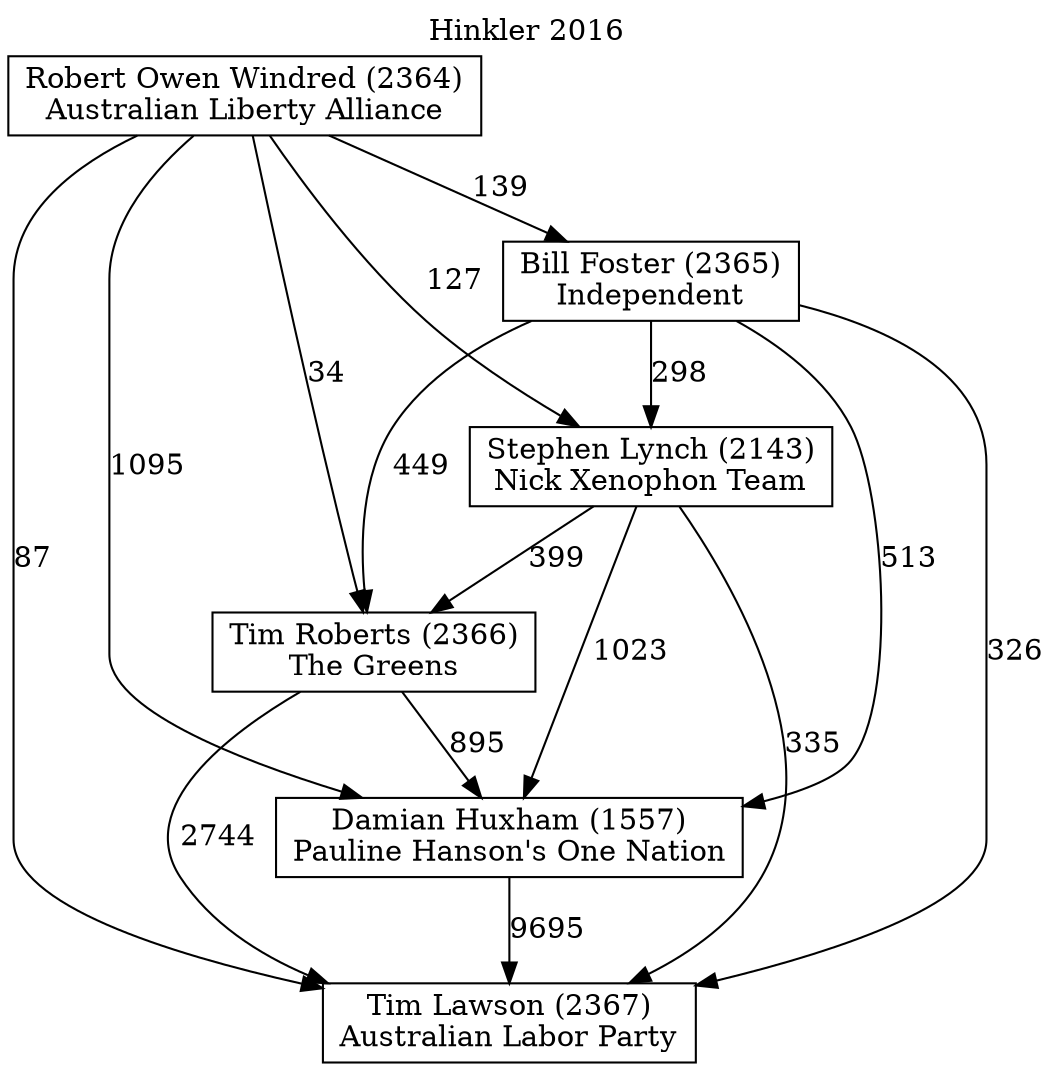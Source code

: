 // House preference flow
digraph "Tim Lawson (2367)_Hinkler_2016" {
	graph [label="Hinkler 2016" labelloc=t mclimit=10]
	node [shape=box]
	"Bill Foster (2365)" [label="Bill Foster (2365)
Independent"]
	"Tim Lawson (2367)" [label="Tim Lawson (2367)
Australian Labor Party"]
	"Tim Roberts (2366)" [label="Tim Roberts (2366)
The Greens"]
	"Damian Huxham (1557)" [label="Damian Huxham (1557)
Pauline Hanson's One Nation"]
	"Robert Owen Windred (2364)" [label="Robert Owen Windred (2364)
Australian Liberty Alliance"]
	"Stephen Lynch (2143)" [label="Stephen Lynch (2143)
Nick Xenophon Team"]
	"Stephen Lynch (2143)" -> "Tim Roberts (2366)" [label=399]
	"Bill Foster (2365)" -> "Tim Lawson (2367)" [label=326]
	"Robert Owen Windred (2364)" -> "Stephen Lynch (2143)" [label=127]
	"Stephen Lynch (2143)" -> "Tim Lawson (2367)" [label=335]
	"Robert Owen Windred (2364)" -> "Damian Huxham (1557)" [label=1095]
	"Robert Owen Windred (2364)" -> "Bill Foster (2365)" [label=139]
	"Damian Huxham (1557)" -> "Tim Lawson (2367)" [label=9695]
	"Bill Foster (2365)" -> "Stephen Lynch (2143)" [label=298]
	"Bill Foster (2365)" -> "Damian Huxham (1557)" [label=513]
	"Tim Roberts (2366)" -> "Tim Lawson (2367)" [label=2744]
	"Robert Owen Windred (2364)" -> "Tim Lawson (2367)" [label=87]
	"Robert Owen Windred (2364)" -> "Tim Roberts (2366)" [label=34]
	"Bill Foster (2365)" -> "Tim Roberts (2366)" [label=449]
	"Stephen Lynch (2143)" -> "Damian Huxham (1557)" [label=1023]
	"Tim Roberts (2366)" -> "Damian Huxham (1557)" [label=895]
}

